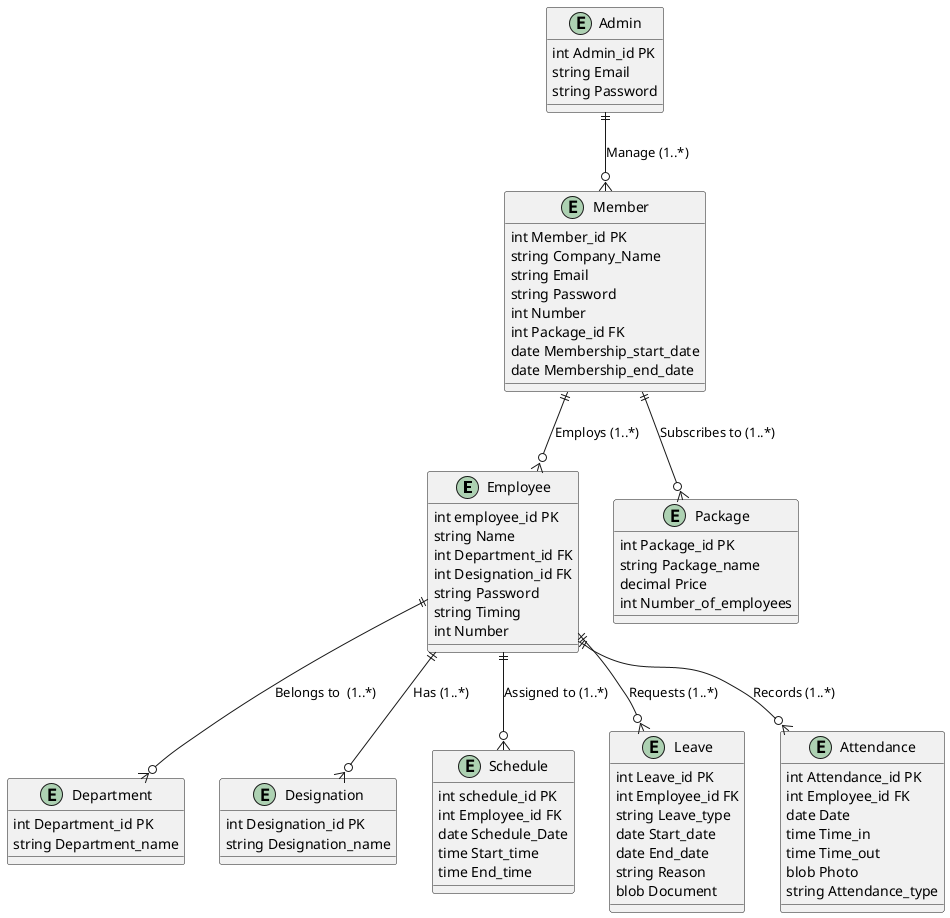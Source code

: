 @startuml
hide stereotypes

entity Employee {
    int employee_id PK
    string Name
    int Department_id FK
    int Designation_id FK
    string Password
    string Timing
    int Number
}

entity Department {
    int Department_id PK
    string Department_name
}

entity Designation {
    int Designation_id PK
    string Designation_name
}

entity Schedule {
    int schedule_id PK
    int Employee_id FK
    date Schedule_Date
    time Start_time
    time End_time
}

entity Leave {
    int Leave_id PK
    int Employee_id FK
    string Leave_type
    date Start_date
    date End_date
    string Reason
    blob Document
}

entity Attendance {
    int Attendance_id PK
    int Employee_id FK
    date Date
    time Time_in
    time Time_out
    blob Photo
    string Attendance_type
}

entity Member {
    int Member_id PK
    string Company_Name
    string Email
    string Password
    int Number
    int Package_id FK
    date Membership_start_date
    date Membership_end_date
}

entity Package {
    int Package_id PK
    string Package_name
    decimal Price
    int Number_of_employees
}

entity Admin {
    int Admin_id PK
    string Email
    string Password
}

Employee ||--o{ Department : Belongs to  (1..*)
Employee ||--o{ Designation : Has (1..*)
Employee ||--o{ Schedule : Assigned to (1..*)
Employee ||--o{ Leave : Requests (1..*)
Employee ||--o{ Attendance : Records (1..*)
Member ||--o{ Package : Subscribes to (1..*)
Member ||--o{ Employee : Employs (1..*)
Admin ||--o{ Member : Manage (1..*)

@enduml